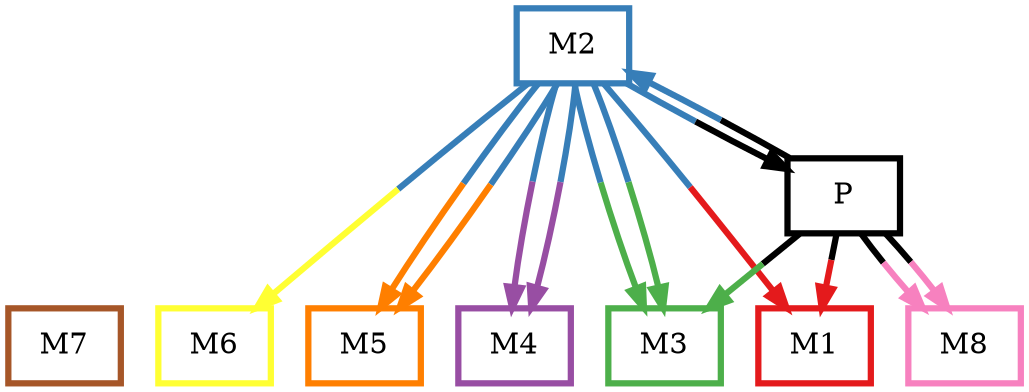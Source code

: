 digraph barS {
	{
		rank=same
	7 [shape=box,penwidth=3,colorscheme=set19,color=7,label="M7"]
	}
	{
		rank=same
		8 [shape=box,penwidth=3,colorscheme=set19,color=8,label="M8"]
		7 [shape=box,penwidth=3,colorscheme=set19,color=7,label="M7"]
		6 [shape=box,penwidth=3,colorscheme=set19,color=6,label="M6"]
		5 [shape=box,penwidth=3,colorscheme=set19,color=5,label="M5"]
		4 [shape=box,penwidth=3,colorscheme=set19,color=4,label="M4"]
		3 [shape=box,penwidth=3,colorscheme=set19,color=3,label="M3"]
		1 [shape=box,penwidth=3,colorscheme=set19,color=1,label="M1"]
	}
	2 [shape=box,penwidth=3,colorscheme=set19,color=2,label="M2"]
	0 [shape=box,penwidth=3,colorscheme=set19,color=0,label="P"]
	2 -> 6 [penwidth=3,colorscheme=set19,color="2;0.5:6"]
	2 -> 1 [penwidth=3,colorscheme=set19,color="2;0.5:1"]
	2 -> 4 [penwidth=3,colorscheme=set19,color="2;0.5:4"]
	2 -> 4 [penwidth=3,colorscheme=set19,color="2;0.5:4"]
	2 -> 5 [penwidth=3,colorscheme=set19,color="2;0.5:5"]
	2 -> 5 [penwidth=3,colorscheme=set19,color="2;0.5:5"]
	2 -> 3 [penwidth=3,colorscheme=set19,color="2;0.5:3"]
	2 -> 3 [penwidth=3,colorscheme=set19,color="2;0.5:3"]
	2 -> 0 [penwidth=3,colorscheme=set19,color="2;0.5:0"]
	0 -> 8 [penwidth=3,colorscheme=set19,color="0;0.5:8"]
	0 -> 8 [penwidth=3,colorscheme=set19,color="0;0.5:8"]
	0 -> 1 [penwidth=3,colorscheme=set19,color="0;0.5:1"]
	0 -> 3 [penwidth=3,colorscheme=set19,color="0;0.5:3"]
	0 -> 2 [penwidth=3,colorscheme=set19,color="0;0.5:2"]
}

